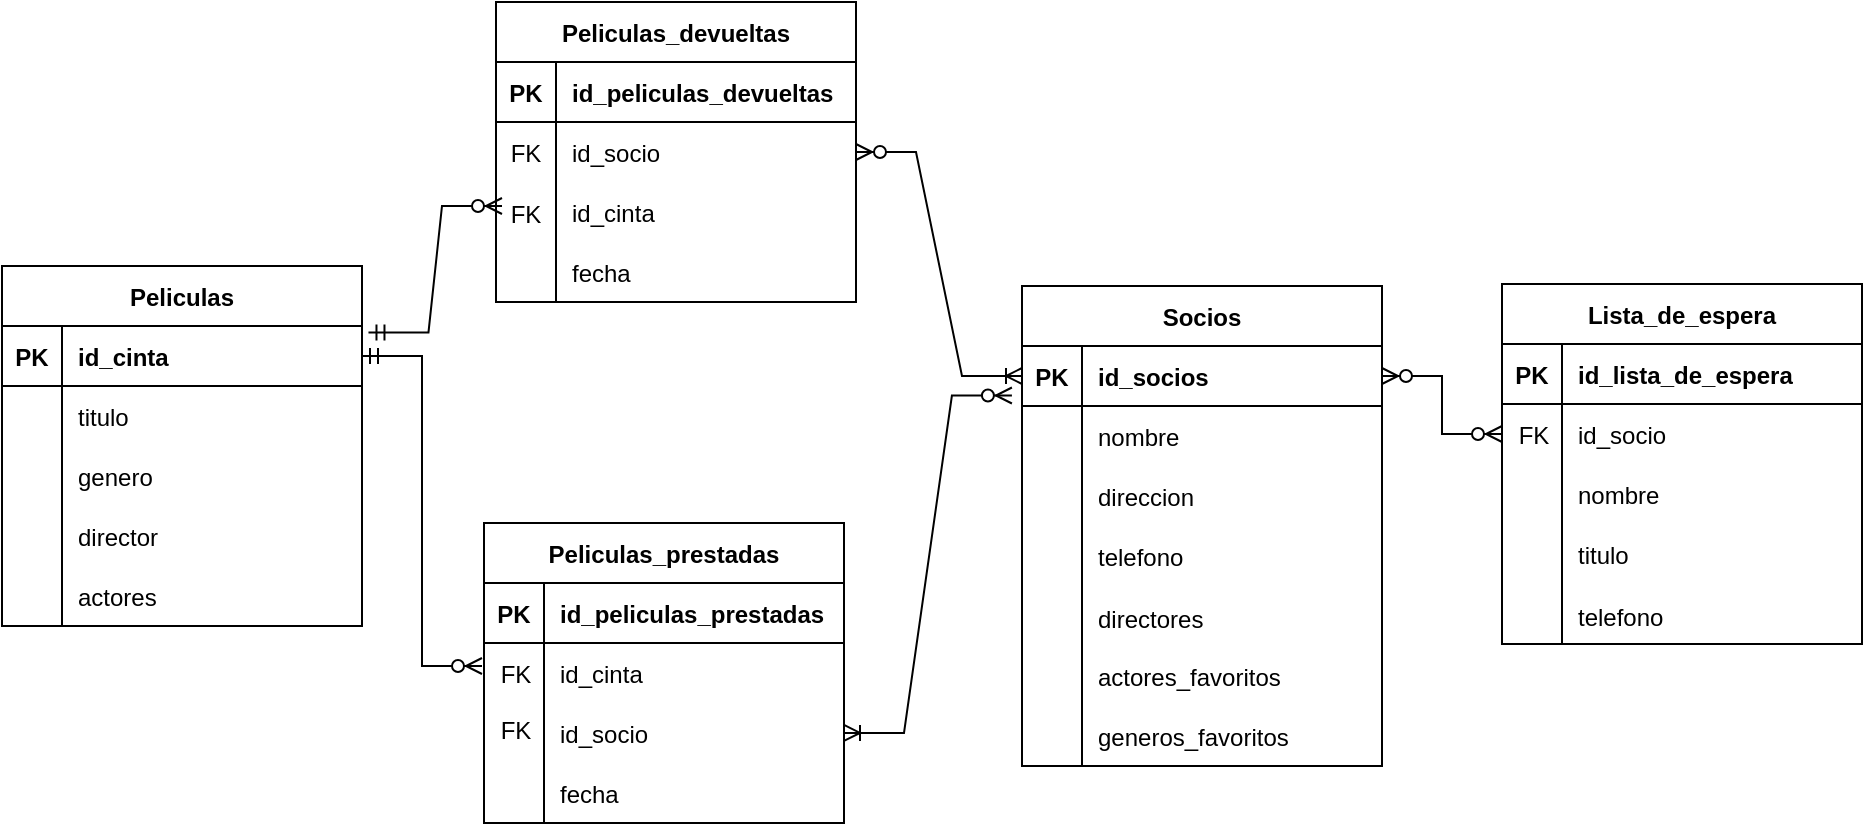 <mxfile version="20.8.20" type="device"><diagram name="Page-1" id="7TGvGukXrmsUolFxx-K8"><mxGraphModel dx="1984" dy="591" grid="1" gridSize="10" guides="1" tooltips="1" connect="1" arrows="1" fold="1" page="1" pageScale="1" pageWidth="850" pageHeight="1100" math="0" shadow="0"><root><mxCell id="0"/><mxCell id="1" parent="0"/><mxCell id="3yNLKoXiJf8nxYe0b05O-41" value="Peliculas" style="shape=table;startSize=30;container=1;collapsible=1;childLayout=tableLayout;fixedRows=1;rowLines=0;fontStyle=1;align=center;resizeLast=1;" parent="1" vertex="1"><mxGeometry x="-230" y="460" width="180" height="180" as="geometry"/></mxCell><mxCell id="3yNLKoXiJf8nxYe0b05O-42" value="" style="shape=tableRow;horizontal=0;startSize=0;swimlaneHead=0;swimlaneBody=0;fillColor=none;collapsible=0;dropTarget=0;points=[[0,0.5],[1,0.5]];portConstraint=eastwest;top=0;left=0;right=0;bottom=1;" parent="3yNLKoXiJf8nxYe0b05O-41" vertex="1"><mxGeometry y="30" width="180" height="30" as="geometry"/></mxCell><mxCell id="3yNLKoXiJf8nxYe0b05O-43" value="PK" style="shape=partialRectangle;connectable=0;fillColor=none;top=0;left=0;bottom=0;right=0;fontStyle=1;overflow=hidden;" parent="3yNLKoXiJf8nxYe0b05O-42" vertex="1"><mxGeometry width="30" height="30" as="geometry"><mxRectangle width="30" height="30" as="alternateBounds"/></mxGeometry></mxCell><mxCell id="3yNLKoXiJf8nxYe0b05O-44" value="id_cinta" style="shape=partialRectangle;connectable=0;fillColor=none;top=0;left=0;bottom=0;right=0;align=left;spacingLeft=6;fontStyle=1;overflow=hidden;" parent="3yNLKoXiJf8nxYe0b05O-42" vertex="1"><mxGeometry x="30" width="150" height="30" as="geometry"><mxRectangle width="150" height="30" as="alternateBounds"/></mxGeometry></mxCell><mxCell id="3yNLKoXiJf8nxYe0b05O-45" value="" style="shape=tableRow;horizontal=0;startSize=0;swimlaneHead=0;swimlaneBody=0;fillColor=none;collapsible=0;dropTarget=0;points=[[0,0.5],[1,0.5]];portConstraint=eastwest;top=0;left=0;right=0;bottom=0;" parent="3yNLKoXiJf8nxYe0b05O-41" vertex="1"><mxGeometry y="60" width="180" height="30" as="geometry"/></mxCell><mxCell id="3yNLKoXiJf8nxYe0b05O-46" value="" style="shape=partialRectangle;connectable=0;fillColor=none;top=0;left=0;bottom=0;right=0;editable=1;overflow=hidden;" parent="3yNLKoXiJf8nxYe0b05O-45" vertex="1"><mxGeometry width="30" height="30" as="geometry"><mxRectangle width="30" height="30" as="alternateBounds"/></mxGeometry></mxCell><mxCell id="3yNLKoXiJf8nxYe0b05O-47" value="titulo" style="shape=partialRectangle;connectable=0;fillColor=none;top=0;left=0;bottom=0;right=0;align=left;spacingLeft=6;overflow=hidden;" parent="3yNLKoXiJf8nxYe0b05O-45" vertex="1"><mxGeometry x="30" width="150" height="30" as="geometry"><mxRectangle width="150" height="30" as="alternateBounds"/></mxGeometry></mxCell><mxCell id="3yNLKoXiJf8nxYe0b05O-48" value="" style="shape=tableRow;horizontal=0;startSize=0;swimlaneHead=0;swimlaneBody=0;fillColor=none;collapsible=0;dropTarget=0;points=[[0,0.5],[1,0.5]];portConstraint=eastwest;top=0;left=0;right=0;bottom=0;" parent="3yNLKoXiJf8nxYe0b05O-41" vertex="1"><mxGeometry y="90" width="180" height="30" as="geometry"/></mxCell><mxCell id="3yNLKoXiJf8nxYe0b05O-49" value="" style="shape=partialRectangle;connectable=0;fillColor=none;top=0;left=0;bottom=0;right=0;editable=1;overflow=hidden;" parent="3yNLKoXiJf8nxYe0b05O-48" vertex="1"><mxGeometry width="30" height="30" as="geometry"><mxRectangle width="30" height="30" as="alternateBounds"/></mxGeometry></mxCell><mxCell id="3yNLKoXiJf8nxYe0b05O-50" value="genero" style="shape=partialRectangle;connectable=0;fillColor=none;top=0;left=0;bottom=0;right=0;align=left;spacingLeft=6;overflow=hidden;" parent="3yNLKoXiJf8nxYe0b05O-48" vertex="1"><mxGeometry x="30" width="150" height="30" as="geometry"><mxRectangle width="150" height="30" as="alternateBounds"/></mxGeometry></mxCell><mxCell id="3yNLKoXiJf8nxYe0b05O-51" value="" style="shape=tableRow;horizontal=0;startSize=0;swimlaneHead=0;swimlaneBody=0;fillColor=none;collapsible=0;dropTarget=0;points=[[0,0.5],[1,0.5]];portConstraint=eastwest;top=0;left=0;right=0;bottom=0;" parent="3yNLKoXiJf8nxYe0b05O-41" vertex="1"><mxGeometry y="120" width="180" height="30" as="geometry"/></mxCell><mxCell id="3yNLKoXiJf8nxYe0b05O-52" value="" style="shape=partialRectangle;connectable=0;fillColor=none;top=0;left=0;bottom=0;right=0;editable=1;overflow=hidden;" parent="3yNLKoXiJf8nxYe0b05O-51" vertex="1"><mxGeometry width="30" height="30" as="geometry"><mxRectangle width="30" height="30" as="alternateBounds"/></mxGeometry></mxCell><mxCell id="3yNLKoXiJf8nxYe0b05O-53" value="director" style="shape=partialRectangle;connectable=0;fillColor=none;top=0;left=0;bottom=0;right=0;align=left;spacingLeft=6;overflow=hidden;" parent="3yNLKoXiJf8nxYe0b05O-51" vertex="1"><mxGeometry x="30" width="150" height="30" as="geometry"><mxRectangle width="150" height="30" as="alternateBounds"/></mxGeometry></mxCell><mxCell id="3yNLKoXiJf8nxYe0b05O-81" value="" style="shape=partialRectangle;connectable=0;fillColor=none;top=0;left=0;bottom=0;right=0;editable=1;overflow=hidden;" parent="1" vertex="1"><mxGeometry x="60" y="550" width="60" height="30" as="geometry"><mxRectangle width="60" height="30" as="alternateBounds"/></mxGeometry></mxCell><mxCell id="3yNLKoXiJf8nxYe0b05O-108" value="actores" style="shape=partialRectangle;connectable=0;fillColor=none;top=0;left=0;bottom=0;right=0;align=left;spacingLeft=6;overflow=hidden;" parent="1" vertex="1"><mxGeometry x="-200" y="610" width="150" height="30" as="geometry"><mxRectangle width="150" height="30" as="alternateBounds"/></mxGeometry></mxCell><mxCell id="3yNLKoXiJf8nxYe0b05O-109" value="" style="shape=partialRectangle;connectable=0;fillColor=none;top=0;left=0;bottom=0;right=0;editable=1;overflow=hidden;" parent="1" vertex="1"><mxGeometry x="-230" y="610" width="30" height="30" as="geometry"><mxRectangle width="30" height="30" as="alternateBounds"/></mxGeometry></mxCell><mxCell id="3yNLKoXiJf8nxYe0b05O-111" value="" style="endArrow=none;html=1;rounded=0;" parent="1" edge="1"><mxGeometry width="50" height="50" relative="1" as="geometry"><mxPoint x="-200" y="640" as="sourcePoint"/><mxPoint x="-200" y="610" as="targetPoint"/></mxGeometry></mxCell><mxCell id="3yNLKoXiJf8nxYe0b05O-125" value="Socios" style="shape=table;startSize=30;container=1;collapsible=1;childLayout=tableLayout;fixedRows=1;rowLines=0;fontStyle=1;align=center;resizeLast=1;" parent="1" vertex="1"><mxGeometry x="280" y="470" width="180" height="240" as="geometry"/></mxCell><mxCell id="3yNLKoXiJf8nxYe0b05O-126" value="" style="shape=tableRow;horizontal=0;startSize=0;swimlaneHead=0;swimlaneBody=0;fillColor=none;collapsible=0;dropTarget=0;points=[[0,0.5],[1,0.5]];portConstraint=eastwest;top=0;left=0;right=0;bottom=1;" parent="3yNLKoXiJf8nxYe0b05O-125" vertex="1"><mxGeometry y="30" width="180" height="30" as="geometry"/></mxCell><mxCell id="3yNLKoXiJf8nxYe0b05O-127" value="PK" style="shape=partialRectangle;connectable=0;fillColor=none;top=0;left=0;bottom=0;right=0;fontStyle=1;overflow=hidden;" parent="3yNLKoXiJf8nxYe0b05O-126" vertex="1"><mxGeometry width="30" height="30" as="geometry"><mxRectangle width="30" height="30" as="alternateBounds"/></mxGeometry></mxCell><mxCell id="3yNLKoXiJf8nxYe0b05O-128" value="id_socios" style="shape=partialRectangle;connectable=0;fillColor=none;top=0;left=0;bottom=0;right=0;align=left;spacingLeft=6;fontStyle=1;overflow=hidden;" parent="3yNLKoXiJf8nxYe0b05O-126" vertex="1"><mxGeometry x="30" width="150" height="30" as="geometry"><mxRectangle width="150" height="30" as="alternateBounds"/></mxGeometry></mxCell><mxCell id="3yNLKoXiJf8nxYe0b05O-129" value="" style="shape=tableRow;horizontal=0;startSize=0;swimlaneHead=0;swimlaneBody=0;fillColor=none;collapsible=0;dropTarget=0;points=[[0,0.5],[1,0.5]];portConstraint=eastwest;top=0;left=0;right=0;bottom=0;" parent="3yNLKoXiJf8nxYe0b05O-125" vertex="1"><mxGeometry y="60" width="180" height="30" as="geometry"/></mxCell><mxCell id="3yNLKoXiJf8nxYe0b05O-130" value="" style="shape=partialRectangle;connectable=0;fillColor=none;top=0;left=0;bottom=0;right=0;editable=1;overflow=hidden;" parent="3yNLKoXiJf8nxYe0b05O-129" vertex="1"><mxGeometry width="30" height="30" as="geometry"><mxRectangle width="30" height="30" as="alternateBounds"/></mxGeometry></mxCell><mxCell id="3yNLKoXiJf8nxYe0b05O-131" value="nombre" style="shape=partialRectangle;connectable=0;fillColor=none;top=0;left=0;bottom=0;right=0;align=left;spacingLeft=6;overflow=hidden;" parent="3yNLKoXiJf8nxYe0b05O-129" vertex="1"><mxGeometry x="30" width="150" height="30" as="geometry"><mxRectangle width="150" height="30" as="alternateBounds"/></mxGeometry></mxCell><mxCell id="3yNLKoXiJf8nxYe0b05O-132" value="" style="shape=tableRow;horizontal=0;startSize=0;swimlaneHead=0;swimlaneBody=0;fillColor=none;collapsible=0;dropTarget=0;points=[[0,0.5],[1,0.5]];portConstraint=eastwest;top=0;left=0;right=0;bottom=0;" parent="3yNLKoXiJf8nxYe0b05O-125" vertex="1"><mxGeometry y="90" width="180" height="30" as="geometry"/></mxCell><mxCell id="3yNLKoXiJf8nxYe0b05O-133" value="" style="shape=partialRectangle;connectable=0;fillColor=none;top=0;left=0;bottom=0;right=0;editable=1;overflow=hidden;" parent="3yNLKoXiJf8nxYe0b05O-132" vertex="1"><mxGeometry width="30" height="30" as="geometry"><mxRectangle width="30" height="30" as="alternateBounds"/></mxGeometry></mxCell><mxCell id="3yNLKoXiJf8nxYe0b05O-134" value="direccion" style="shape=partialRectangle;connectable=0;fillColor=none;top=0;left=0;bottom=0;right=0;align=left;spacingLeft=6;overflow=hidden;" parent="3yNLKoXiJf8nxYe0b05O-132" vertex="1"><mxGeometry x="30" width="150" height="30" as="geometry"><mxRectangle width="150" height="30" as="alternateBounds"/></mxGeometry></mxCell><mxCell id="3yNLKoXiJf8nxYe0b05O-135" value="" style="shape=tableRow;horizontal=0;startSize=0;swimlaneHead=0;swimlaneBody=0;fillColor=none;collapsible=0;dropTarget=0;points=[[0,0.5],[1,0.5]];portConstraint=eastwest;top=0;left=0;right=0;bottom=0;" parent="3yNLKoXiJf8nxYe0b05O-125" vertex="1"><mxGeometry y="120" width="180" height="30" as="geometry"/></mxCell><mxCell id="3yNLKoXiJf8nxYe0b05O-136" value="" style="shape=partialRectangle;connectable=0;fillColor=none;top=0;left=0;bottom=0;right=0;editable=1;overflow=hidden;" parent="3yNLKoXiJf8nxYe0b05O-135" vertex="1"><mxGeometry width="30" height="30" as="geometry"><mxRectangle width="30" height="30" as="alternateBounds"/></mxGeometry></mxCell><mxCell id="3yNLKoXiJf8nxYe0b05O-137" value="telefono" style="shape=partialRectangle;connectable=0;fillColor=none;top=0;left=0;bottom=0;right=0;align=left;spacingLeft=6;overflow=hidden;" parent="3yNLKoXiJf8nxYe0b05O-135" vertex="1"><mxGeometry x="30" width="150" height="30" as="geometry"><mxRectangle width="150" height="30" as="alternateBounds"/></mxGeometry></mxCell><mxCell id="3yNLKoXiJf8nxYe0b05O-138" value="directores" style="shape=partialRectangle;connectable=0;fillColor=none;top=0;left=0;bottom=0;right=0;align=left;spacingLeft=6;overflow=hidden;" parent="1" vertex="1"><mxGeometry x="310" y="621" width="150" height="30" as="geometry"><mxRectangle width="150" height="30" as="alternateBounds"/></mxGeometry></mxCell><mxCell id="3yNLKoXiJf8nxYe0b05O-139" value="" style="shape=partialRectangle;connectable=0;fillColor=none;top=0;left=0;bottom=0;right=0;editable=1;overflow=hidden;" parent="1" vertex="1"><mxGeometry x="280" y="620" width="30" height="30" as="geometry"><mxRectangle width="30" height="30" as="alternateBounds"/></mxGeometry></mxCell><mxCell id="3yNLKoXiJf8nxYe0b05O-140" value="" style="endArrow=none;html=1;rounded=0;" parent="1" edge="1"><mxGeometry width="50" height="50" relative="1" as="geometry"><mxPoint x="310" y="710" as="sourcePoint"/><mxPoint x="310" y="620" as="targetPoint"/></mxGeometry></mxCell><mxCell id="3yNLKoXiJf8nxYe0b05O-141" value="actores_favoritos" style="shape=partialRectangle;connectable=0;fillColor=none;top=0;left=0;bottom=0;right=0;align=left;spacingLeft=6;overflow=hidden;" parent="1" vertex="1"><mxGeometry x="310" y="650" width="150" height="30" as="geometry"><mxRectangle width="150" height="30" as="alternateBounds"/></mxGeometry></mxCell><mxCell id="3yNLKoXiJf8nxYe0b05O-142" value="generos_favoritos" style="shape=partialRectangle;connectable=0;fillColor=none;top=0;left=0;bottom=0;right=0;align=left;spacingLeft=6;overflow=hidden;" parent="1" vertex="1"><mxGeometry x="310" y="680" width="150" height="30" as="geometry"><mxRectangle width="150" height="30" as="alternateBounds"/></mxGeometry></mxCell><mxCell id="3yNLKoXiJf8nxYe0b05O-143" value="Lista_de_espera" style="shape=table;startSize=30;container=1;collapsible=1;childLayout=tableLayout;fixedRows=1;rowLines=0;fontStyle=1;align=center;resizeLast=1;" parent="1" vertex="1"><mxGeometry x="520" y="469.0" width="180" height="180" as="geometry"/></mxCell><mxCell id="3yNLKoXiJf8nxYe0b05O-144" value="" style="shape=tableRow;horizontal=0;startSize=0;swimlaneHead=0;swimlaneBody=0;fillColor=none;collapsible=0;dropTarget=0;points=[[0,0.5],[1,0.5]];portConstraint=eastwest;top=0;left=0;right=0;bottom=1;" parent="3yNLKoXiJf8nxYe0b05O-143" vertex="1"><mxGeometry y="30" width="180" height="30" as="geometry"/></mxCell><mxCell id="3yNLKoXiJf8nxYe0b05O-145" value="PK" style="shape=partialRectangle;connectable=0;fillColor=none;top=0;left=0;bottom=0;right=0;fontStyle=1;overflow=hidden;" parent="3yNLKoXiJf8nxYe0b05O-144" vertex="1"><mxGeometry width="30" height="30" as="geometry"><mxRectangle width="30" height="30" as="alternateBounds"/></mxGeometry></mxCell><mxCell id="3yNLKoXiJf8nxYe0b05O-146" value="id_lista_de_espera" style="shape=partialRectangle;connectable=0;fillColor=none;top=0;left=0;bottom=0;right=0;align=left;spacingLeft=6;fontStyle=1;overflow=hidden;" parent="3yNLKoXiJf8nxYe0b05O-144" vertex="1"><mxGeometry x="30" width="150" height="30" as="geometry"><mxRectangle width="150" height="30" as="alternateBounds"/></mxGeometry></mxCell><mxCell id="3yNLKoXiJf8nxYe0b05O-147" value="" style="shape=tableRow;horizontal=0;startSize=0;swimlaneHead=0;swimlaneBody=0;fillColor=none;collapsible=0;dropTarget=0;points=[[0,0.5],[1,0.5]];portConstraint=eastwest;top=0;left=0;right=0;bottom=0;" parent="3yNLKoXiJf8nxYe0b05O-143" vertex="1"><mxGeometry y="60" width="180" height="30" as="geometry"/></mxCell><mxCell id="3yNLKoXiJf8nxYe0b05O-148" value="" style="shape=partialRectangle;connectable=0;fillColor=none;top=0;left=0;bottom=0;right=0;editable=1;overflow=hidden;" parent="3yNLKoXiJf8nxYe0b05O-147" vertex="1"><mxGeometry width="30" height="30" as="geometry"><mxRectangle width="30" height="30" as="alternateBounds"/></mxGeometry></mxCell><mxCell id="3yNLKoXiJf8nxYe0b05O-149" value="id_socio" style="shape=partialRectangle;connectable=0;fillColor=none;top=0;left=0;bottom=0;right=0;align=left;spacingLeft=6;overflow=hidden;" parent="3yNLKoXiJf8nxYe0b05O-147" vertex="1"><mxGeometry x="30" width="150" height="30" as="geometry"><mxRectangle width="150" height="30" as="alternateBounds"/></mxGeometry></mxCell><mxCell id="3yNLKoXiJf8nxYe0b05O-150" value="" style="shape=tableRow;horizontal=0;startSize=0;swimlaneHead=0;swimlaneBody=0;fillColor=none;collapsible=0;dropTarget=0;points=[[0,0.5],[1,0.5]];portConstraint=eastwest;top=0;left=0;right=0;bottom=0;" parent="3yNLKoXiJf8nxYe0b05O-143" vertex="1"><mxGeometry y="90" width="180" height="30" as="geometry"/></mxCell><mxCell id="3yNLKoXiJf8nxYe0b05O-151" value="" style="shape=partialRectangle;connectable=0;fillColor=none;top=0;left=0;bottom=0;right=0;editable=1;overflow=hidden;" parent="3yNLKoXiJf8nxYe0b05O-150" vertex="1"><mxGeometry width="30" height="30" as="geometry"><mxRectangle width="30" height="30" as="alternateBounds"/></mxGeometry></mxCell><mxCell id="3yNLKoXiJf8nxYe0b05O-152" value="nombre" style="shape=partialRectangle;connectable=0;fillColor=none;top=0;left=0;bottom=0;right=0;align=left;spacingLeft=6;overflow=hidden;" parent="3yNLKoXiJf8nxYe0b05O-150" vertex="1"><mxGeometry x="30" width="150" height="30" as="geometry"><mxRectangle width="150" height="30" as="alternateBounds"/></mxGeometry></mxCell><mxCell id="3yNLKoXiJf8nxYe0b05O-153" value="" style="shape=tableRow;horizontal=0;startSize=0;swimlaneHead=0;swimlaneBody=0;fillColor=none;collapsible=0;dropTarget=0;points=[[0,0.5],[1,0.5]];portConstraint=eastwest;top=0;left=0;right=0;bottom=0;" parent="3yNLKoXiJf8nxYe0b05O-143" vertex="1"><mxGeometry y="120" width="180" height="30" as="geometry"/></mxCell><mxCell id="3yNLKoXiJf8nxYe0b05O-154" value="" style="shape=partialRectangle;connectable=0;fillColor=none;top=0;left=0;bottom=0;right=0;editable=1;overflow=hidden;" parent="3yNLKoXiJf8nxYe0b05O-153" vertex="1"><mxGeometry width="30" height="30" as="geometry"><mxRectangle width="30" height="30" as="alternateBounds"/></mxGeometry></mxCell><mxCell id="3yNLKoXiJf8nxYe0b05O-155" value="titulo" style="shape=partialRectangle;connectable=0;fillColor=none;top=0;left=0;bottom=0;right=0;align=left;spacingLeft=6;overflow=hidden;" parent="3yNLKoXiJf8nxYe0b05O-153" vertex="1"><mxGeometry x="30" width="150" height="30" as="geometry"><mxRectangle width="150" height="30" as="alternateBounds"/></mxGeometry></mxCell><mxCell id="3yNLKoXiJf8nxYe0b05O-156" value="telefono" style="shape=partialRectangle;connectable=0;fillColor=none;top=0;left=0;bottom=0;right=0;align=left;spacingLeft=6;overflow=hidden;" parent="1" vertex="1"><mxGeometry x="550" y="620" width="150" height="30" as="geometry"><mxRectangle width="150" height="30" as="alternateBounds"/></mxGeometry></mxCell><mxCell id="3yNLKoXiJf8nxYe0b05O-157" value="" style="shape=partialRectangle;connectable=0;fillColor=none;top=0;left=0;bottom=0;right=0;editable=1;overflow=hidden;" parent="1" vertex="1"><mxGeometry x="520" y="619" width="30" height="30" as="geometry"><mxRectangle width="30" height="30" as="alternateBounds"/></mxGeometry></mxCell><mxCell id="3yNLKoXiJf8nxYe0b05O-158" value="" style="endArrow=none;html=1;rounded=0;" parent="1" edge="1"><mxGeometry width="50" height="50" relative="1" as="geometry"><mxPoint x="550" y="649" as="sourcePoint"/><mxPoint x="550" y="619" as="targetPoint"/></mxGeometry></mxCell><mxCell id="3yNLKoXiJf8nxYe0b05O-161" value="FK" style="shape=partialRectangle;connectable=0;fillColor=none;top=0;left=0;bottom=0;right=0;fontStyle=0;overflow=hidden;" parent="1" vertex="1"><mxGeometry x="506" y="534" width="60" height="20" as="geometry"><mxRectangle width="60" height="20" as="alternateBounds"/></mxGeometry></mxCell><mxCell id="3yNLKoXiJf8nxYe0b05O-162" value="Peliculas_prestadas" style="shape=table;startSize=30;container=1;collapsible=1;childLayout=tableLayout;fixedRows=1;rowLines=0;fontStyle=1;align=center;resizeLast=1;" parent="1" vertex="1"><mxGeometry x="11" y="588.46" width="180" height="150" as="geometry"/></mxCell><mxCell id="3yNLKoXiJf8nxYe0b05O-163" value="" style="shape=tableRow;horizontal=0;startSize=0;swimlaneHead=0;swimlaneBody=0;fillColor=none;collapsible=0;dropTarget=0;points=[[0,0.5],[1,0.5]];portConstraint=eastwest;top=0;left=0;right=0;bottom=1;" parent="3yNLKoXiJf8nxYe0b05O-162" vertex="1"><mxGeometry y="30" width="180" height="30" as="geometry"/></mxCell><mxCell id="3yNLKoXiJf8nxYe0b05O-164" value="PK" style="shape=partialRectangle;connectable=0;fillColor=none;top=0;left=0;bottom=0;right=0;fontStyle=1;overflow=hidden;" parent="3yNLKoXiJf8nxYe0b05O-163" vertex="1"><mxGeometry width="30" height="30" as="geometry"><mxRectangle width="30" height="30" as="alternateBounds"/></mxGeometry></mxCell><mxCell id="3yNLKoXiJf8nxYe0b05O-165" value="id_peliculas_prestadas" style="shape=partialRectangle;connectable=0;fillColor=none;top=0;left=0;bottom=0;right=0;align=left;spacingLeft=6;fontStyle=1;overflow=hidden;" parent="3yNLKoXiJf8nxYe0b05O-163" vertex="1"><mxGeometry x="30" width="150" height="30" as="geometry"><mxRectangle width="150" height="30" as="alternateBounds"/></mxGeometry></mxCell><mxCell id="3yNLKoXiJf8nxYe0b05O-166" value="" style="shape=tableRow;horizontal=0;startSize=0;swimlaneHead=0;swimlaneBody=0;fillColor=none;collapsible=0;dropTarget=0;points=[[0,0.5],[1,0.5]];portConstraint=eastwest;top=0;left=0;right=0;bottom=0;" parent="3yNLKoXiJf8nxYe0b05O-162" vertex="1"><mxGeometry y="60" width="180" height="30" as="geometry"/></mxCell><mxCell id="3yNLKoXiJf8nxYe0b05O-167" value="" style="shape=partialRectangle;connectable=0;fillColor=none;top=0;left=0;bottom=0;right=0;editable=1;overflow=hidden;" parent="3yNLKoXiJf8nxYe0b05O-166" vertex="1"><mxGeometry width="30" height="30" as="geometry"><mxRectangle width="30" height="30" as="alternateBounds"/></mxGeometry></mxCell><mxCell id="3yNLKoXiJf8nxYe0b05O-168" value="id_cinta" style="shape=partialRectangle;connectable=0;fillColor=none;top=0;left=0;bottom=0;right=0;align=left;spacingLeft=6;overflow=hidden;" parent="3yNLKoXiJf8nxYe0b05O-166" vertex="1"><mxGeometry x="30" width="150" height="30" as="geometry"><mxRectangle width="150" height="30" as="alternateBounds"/></mxGeometry></mxCell><mxCell id="3yNLKoXiJf8nxYe0b05O-169" value="" style="shape=tableRow;horizontal=0;startSize=0;swimlaneHead=0;swimlaneBody=0;fillColor=none;collapsible=0;dropTarget=0;points=[[0,0.5],[1,0.5]];portConstraint=eastwest;top=0;left=0;right=0;bottom=0;" parent="3yNLKoXiJf8nxYe0b05O-162" vertex="1"><mxGeometry y="90" width="180" height="30" as="geometry"/></mxCell><mxCell id="3yNLKoXiJf8nxYe0b05O-170" value="" style="shape=partialRectangle;connectable=0;fillColor=none;top=0;left=0;bottom=0;right=0;editable=1;overflow=hidden;" parent="3yNLKoXiJf8nxYe0b05O-169" vertex="1"><mxGeometry width="30" height="30" as="geometry"><mxRectangle width="30" height="30" as="alternateBounds"/></mxGeometry></mxCell><mxCell id="3yNLKoXiJf8nxYe0b05O-171" value="id_socio" style="shape=partialRectangle;connectable=0;fillColor=none;top=0;left=0;bottom=0;right=0;align=left;spacingLeft=6;overflow=hidden;" parent="3yNLKoXiJf8nxYe0b05O-169" vertex="1"><mxGeometry x="30" width="150" height="30" as="geometry"><mxRectangle width="150" height="30" as="alternateBounds"/></mxGeometry></mxCell><mxCell id="3yNLKoXiJf8nxYe0b05O-172" value="" style="shape=tableRow;horizontal=0;startSize=0;swimlaneHead=0;swimlaneBody=0;fillColor=none;collapsible=0;dropTarget=0;points=[[0,0.5],[1,0.5]];portConstraint=eastwest;top=0;left=0;right=0;bottom=0;" parent="3yNLKoXiJf8nxYe0b05O-162" vertex="1"><mxGeometry y="120" width="180" height="30" as="geometry"/></mxCell><mxCell id="3yNLKoXiJf8nxYe0b05O-173" value="" style="shape=partialRectangle;connectable=0;fillColor=none;top=0;left=0;bottom=0;right=0;editable=1;overflow=hidden;" parent="3yNLKoXiJf8nxYe0b05O-172" vertex="1"><mxGeometry width="30" height="30" as="geometry"><mxRectangle width="30" height="30" as="alternateBounds"/></mxGeometry></mxCell><mxCell id="3yNLKoXiJf8nxYe0b05O-174" value="fecha" style="shape=partialRectangle;connectable=0;fillColor=none;top=0;left=0;bottom=0;right=0;align=left;spacingLeft=6;overflow=hidden;" parent="3yNLKoXiJf8nxYe0b05O-172" vertex="1"><mxGeometry x="30" width="150" height="30" as="geometry"><mxRectangle width="150" height="30" as="alternateBounds"/></mxGeometry></mxCell><mxCell id="3yNLKoXiJf8nxYe0b05O-176" value="" style="shape=partialRectangle;connectable=0;fillColor=none;top=0;left=0;bottom=0;right=0;editable=1;overflow=hidden;" parent="1" vertex="1"><mxGeometry x="84" y="448" width="30" height="30" as="geometry"><mxRectangle width="30" height="30" as="alternateBounds"/></mxGeometry></mxCell><mxCell id="3yNLKoXiJf8nxYe0b05O-177" value="" style="endArrow=none;html=1;rounded=0;" parent="1" edge="1"><mxGeometry width="50" height="50" relative="1" as="geometry"><mxPoint x="41" y="738.46" as="sourcePoint"/><mxPoint x="41" y="738.46" as="targetPoint"/></mxGeometry></mxCell><mxCell id="3yNLKoXiJf8nxYe0b05O-178" value="FK" style="shape=partialRectangle;connectable=0;fillColor=none;top=0;left=0;bottom=0;right=0;fontStyle=0;overflow=hidden;" parent="1" vertex="1"><mxGeometry x="-3" y="653.46" width="60" height="20" as="geometry"><mxRectangle width="60" height="20" as="alternateBounds"/></mxGeometry></mxCell><mxCell id="3yNLKoXiJf8nxYe0b05O-179" value="FK" style="shape=partialRectangle;connectable=0;fillColor=none;top=0;left=0;bottom=0;right=0;fontStyle=0;overflow=hidden;" parent="1" vertex="1"><mxGeometry x="-3" y="681.46" width="60" height="20" as="geometry"><mxRectangle width="60" height="20" as="alternateBounds"/></mxGeometry></mxCell><mxCell id="3yNLKoXiJf8nxYe0b05O-180" value="Peliculas_devueltas" style="shape=table;startSize=30;container=1;collapsible=1;childLayout=tableLayout;fixedRows=1;rowLines=0;fontStyle=1;align=center;resizeLast=1;" parent="1" vertex="1"><mxGeometry x="17" y="328" width="180" height="150" as="geometry"/></mxCell><mxCell id="3yNLKoXiJf8nxYe0b05O-181" value="" style="shape=tableRow;horizontal=0;startSize=0;swimlaneHead=0;swimlaneBody=0;fillColor=none;collapsible=0;dropTarget=0;points=[[0,0.5],[1,0.5]];portConstraint=eastwest;top=0;left=0;right=0;bottom=1;" parent="3yNLKoXiJf8nxYe0b05O-180" vertex="1"><mxGeometry y="30" width="180" height="30" as="geometry"/></mxCell><mxCell id="3yNLKoXiJf8nxYe0b05O-182" value="PK" style="shape=partialRectangle;connectable=0;fillColor=none;top=0;left=0;bottom=0;right=0;fontStyle=1;overflow=hidden;" parent="3yNLKoXiJf8nxYe0b05O-181" vertex="1"><mxGeometry width="30" height="30" as="geometry"><mxRectangle width="30" height="30" as="alternateBounds"/></mxGeometry></mxCell><mxCell id="3yNLKoXiJf8nxYe0b05O-183" value="id_peliculas_devueltas" style="shape=partialRectangle;connectable=0;fillColor=none;top=0;left=0;bottom=0;right=0;align=left;spacingLeft=6;fontStyle=1;overflow=hidden;" parent="3yNLKoXiJf8nxYe0b05O-181" vertex="1"><mxGeometry x="30" width="150" height="30" as="geometry"><mxRectangle width="150" height="30" as="alternateBounds"/></mxGeometry></mxCell><mxCell id="3yNLKoXiJf8nxYe0b05O-184" value="" style="shape=tableRow;horizontal=0;startSize=0;swimlaneHead=0;swimlaneBody=0;fillColor=none;collapsible=0;dropTarget=0;points=[[0,0.5],[1,0.5]];portConstraint=eastwest;top=0;left=0;right=0;bottom=0;" parent="3yNLKoXiJf8nxYe0b05O-180" vertex="1"><mxGeometry y="60" width="180" height="30" as="geometry"/></mxCell><mxCell id="3yNLKoXiJf8nxYe0b05O-185" value="" style="shape=partialRectangle;connectable=0;fillColor=none;top=0;left=0;bottom=0;right=0;editable=1;overflow=hidden;" parent="3yNLKoXiJf8nxYe0b05O-184" vertex="1"><mxGeometry width="30" height="30" as="geometry"><mxRectangle width="30" height="30" as="alternateBounds"/></mxGeometry></mxCell><mxCell id="3yNLKoXiJf8nxYe0b05O-186" value="id_socio" style="shape=partialRectangle;connectable=0;fillColor=none;top=0;left=0;bottom=0;right=0;align=left;spacingLeft=6;overflow=hidden;" parent="3yNLKoXiJf8nxYe0b05O-184" vertex="1"><mxGeometry x="30" width="150" height="30" as="geometry"><mxRectangle width="150" height="30" as="alternateBounds"/></mxGeometry></mxCell><mxCell id="3yNLKoXiJf8nxYe0b05O-187" value="" style="shape=tableRow;horizontal=0;startSize=0;swimlaneHead=0;swimlaneBody=0;fillColor=none;collapsible=0;dropTarget=0;points=[[0,0.5],[1,0.5]];portConstraint=eastwest;top=0;left=0;right=0;bottom=0;" parent="3yNLKoXiJf8nxYe0b05O-180" vertex="1"><mxGeometry y="90" width="180" height="30" as="geometry"/></mxCell><mxCell id="3yNLKoXiJf8nxYe0b05O-188" value="" style="shape=partialRectangle;connectable=0;fillColor=none;top=0;left=0;bottom=0;right=0;editable=1;overflow=hidden;" parent="3yNLKoXiJf8nxYe0b05O-187" vertex="1"><mxGeometry width="30" height="30" as="geometry"><mxRectangle width="30" height="30" as="alternateBounds"/></mxGeometry></mxCell><mxCell id="3yNLKoXiJf8nxYe0b05O-189" value="id_cinta" style="shape=partialRectangle;connectable=0;fillColor=none;top=0;left=0;bottom=0;right=0;align=left;spacingLeft=6;overflow=hidden;" parent="3yNLKoXiJf8nxYe0b05O-187" vertex="1"><mxGeometry x="30" width="150" height="30" as="geometry"><mxRectangle width="150" height="30" as="alternateBounds"/></mxGeometry></mxCell><mxCell id="3yNLKoXiJf8nxYe0b05O-190" value="" style="shape=tableRow;horizontal=0;startSize=0;swimlaneHead=0;swimlaneBody=0;fillColor=none;collapsible=0;dropTarget=0;points=[[0,0.5],[1,0.5]];portConstraint=eastwest;top=0;left=0;right=0;bottom=0;" parent="3yNLKoXiJf8nxYe0b05O-180" vertex="1"><mxGeometry y="120" width="180" height="30" as="geometry"/></mxCell><mxCell id="3yNLKoXiJf8nxYe0b05O-191" value="" style="shape=partialRectangle;connectable=0;fillColor=none;top=0;left=0;bottom=0;right=0;editable=1;overflow=hidden;" parent="3yNLKoXiJf8nxYe0b05O-190" vertex="1"><mxGeometry width="30" height="30" as="geometry"><mxRectangle width="30" height="30" as="alternateBounds"/></mxGeometry></mxCell><mxCell id="3yNLKoXiJf8nxYe0b05O-192" value="fecha" style="shape=partialRectangle;connectable=0;fillColor=none;top=0;left=0;bottom=0;right=0;align=left;spacingLeft=6;overflow=hidden;" parent="3yNLKoXiJf8nxYe0b05O-190" vertex="1"><mxGeometry x="30" width="150" height="30" as="geometry"><mxRectangle width="150" height="30" as="alternateBounds"/></mxGeometry></mxCell><mxCell id="3yNLKoXiJf8nxYe0b05O-194" value="" style="shape=partialRectangle;connectable=0;fillColor=none;top=0;left=0;bottom=0;right=0;editable=1;overflow=hidden;" parent="1" vertex="1"><mxGeometry x="17" y="478" width="30" height="30" as="geometry"><mxRectangle width="30" height="30" as="alternateBounds"/></mxGeometry></mxCell><mxCell id="3yNLKoXiJf8nxYe0b05O-195" value="" style="endArrow=none;html=1;rounded=0;" parent="1" edge="1"><mxGeometry width="50" height="50" relative="1" as="geometry"><mxPoint x="47" y="473.5" as="sourcePoint"/><mxPoint x="47" y="478" as="targetPoint"/></mxGeometry></mxCell><mxCell id="3yNLKoXiJf8nxYe0b05O-196" value="FK" style="shape=partialRectangle;connectable=0;fillColor=none;top=0;left=0;bottom=0;right=0;fontStyle=0;overflow=hidden;" parent="1" vertex="1"><mxGeometry x="2" y="393" width="60" height="20" as="geometry"><mxRectangle width="60" height="20" as="alternateBounds"/></mxGeometry></mxCell><mxCell id="3yNLKoXiJf8nxYe0b05O-197" value="FK" style="shape=partialRectangle;connectable=0;fillColor=none;top=0;left=0;bottom=0;right=0;fontStyle=0;overflow=hidden;" parent="1" vertex="1"><mxGeometry x="2" y="423.5" width="60" height="20" as="geometry"><mxRectangle width="60" height="20" as="alternateBounds"/></mxGeometry></mxCell><mxCell id="3yNLKoXiJf8nxYe0b05O-203" value="" style="edgeStyle=entityRelationEdgeStyle;fontSize=12;html=1;endArrow=ERzeroToMany;endFill=1;startArrow=ERzeroToMany;rounded=0;exitX=1;exitY=0.5;exitDx=0;exitDy=0;entryX=0;entryY=0.5;entryDx=0;entryDy=0;" parent="1" source="3yNLKoXiJf8nxYe0b05O-126" target="3yNLKoXiJf8nxYe0b05O-147" edge="1"><mxGeometry width="100" height="100" relative="1" as="geometry"><mxPoint x="400" y="515" as="sourcePoint"/><mxPoint x="550" y="650" as="targetPoint"/></mxGeometry></mxCell><mxCell id="3yNLKoXiJf8nxYe0b05O-206" value="" style="edgeStyle=entityRelationEdgeStyle;fontSize=12;html=1;endArrow=ERoneToMany;startArrow=ERzeroToMany;rounded=0;entryX=1;entryY=0.5;entryDx=0;entryDy=0;exitX=-0.028;exitY=0.825;exitDx=0;exitDy=0;exitPerimeter=0;" parent="1" source="3yNLKoXiJf8nxYe0b05O-126" target="3yNLKoXiJf8nxYe0b05O-169" edge="1"><mxGeometry width="100" height="100" relative="1" as="geometry"><mxPoint x="230" y="570" as="sourcePoint"/><mxPoint x="150" y="508" as="targetPoint"/></mxGeometry></mxCell><mxCell id="3yNLKoXiJf8nxYe0b05O-207" value="" style="edgeStyle=entityRelationEdgeStyle;fontSize=12;html=1;endArrow=ERzeroToMany;startArrow=ERmandOne;rounded=0;exitX=1;exitY=0.5;exitDx=0;exitDy=0;" parent="1" source="3yNLKoXiJf8nxYe0b05O-42" edge="1"><mxGeometry width="100" height="100" relative="1" as="geometry"><mxPoint x="50" y="590" as="sourcePoint"/><mxPoint x="10" y="660" as="targetPoint"/></mxGeometry></mxCell><mxCell id="3yNLKoXiJf8nxYe0b05O-208" value="" style="edgeStyle=entityRelationEdgeStyle;fontSize=12;html=1;endArrow=ERoneToMany;startArrow=ERzeroToMany;rounded=0;entryX=0;entryY=0.5;entryDx=0;entryDy=0;exitX=1;exitY=0.5;exitDx=0;exitDy=0;" parent="1" source="3yNLKoXiJf8nxYe0b05O-184" target="3yNLKoXiJf8nxYe0b05O-126" edge="1"><mxGeometry width="100" height="100" relative="1" as="geometry"><mxPoint x="50" y="590" as="sourcePoint"/><mxPoint x="150" y="490" as="targetPoint"/></mxGeometry></mxCell><mxCell id="3yNLKoXiJf8nxYe0b05O-209" value="" style="edgeStyle=entityRelationEdgeStyle;fontSize=12;html=1;endArrow=ERzeroToMany;startArrow=ERmandOne;rounded=0;exitX=1.018;exitY=0.108;exitDx=0;exitDy=0;exitPerimeter=0;" parent="1" source="3yNLKoXiJf8nxYe0b05O-42" edge="1"><mxGeometry width="100" height="100" relative="1" as="geometry"><mxPoint x="-40" y="515" as="sourcePoint"/><mxPoint x="20" y="430" as="targetPoint"/></mxGeometry></mxCell></root></mxGraphModel></diagram></mxfile>